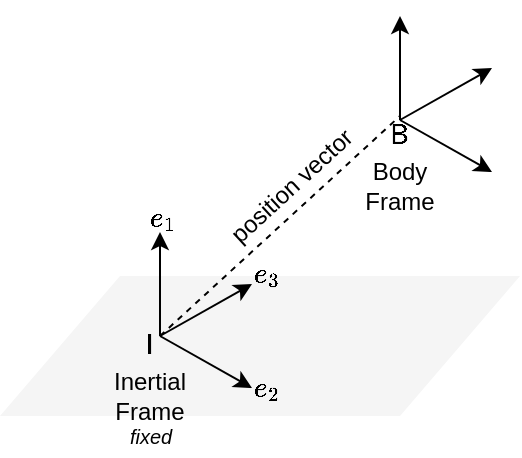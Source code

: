 <mxfile version="27.0.9">
  <diagram name="Page-1" id="RXRdDstBCiqFgb8EHEbK">
    <mxGraphModel dx="723" dy="523" grid="1" gridSize="10" guides="1" tooltips="1" connect="1" arrows="1" fold="1" page="1" pageScale="1" pageWidth="3300" pageHeight="2339" math="1" shadow="0">
      <root>
        <mxCell id="0" />
        <mxCell id="1" parent="0" />
        <mxCell id="Vi9ajJC3Tb-Wx5454nve-8" value="" style="shape=parallelogram;perimeter=parallelogramPerimeter;whiteSpace=wrap;html=1;fixedSize=1;fillColor=#f5f5f5;fontColor=#333333;strokeColor=none;size=60;" vertex="1" parent="1">
          <mxGeometry x="110" y="260" width="260" height="70" as="geometry" />
        </mxCell>
        <mxCell id="Vi9ajJC3Tb-Wx5454nve-6" value="\(\mathsf{I}\)" style="text;html=1;align=center;verticalAlign=middle;whiteSpace=wrap;rounded=0;" vertex="1" parent="1">
          <mxGeometry x="180" y="285" width="10" height="20" as="geometry" />
        </mxCell>
        <mxCell id="Vi9ajJC3Tb-Wx5454nve-10" value="Inertial Frame" style="text;html=1;align=center;verticalAlign=middle;whiteSpace=wrap;rounded=0;" vertex="1" parent="1">
          <mxGeometry x="155" y="305" width="60" height="30" as="geometry" />
        </mxCell>
        <mxCell id="Vi9ajJC3Tb-Wx5454nve-11" value="" style="group" vertex="1" connectable="0" parent="1">
          <mxGeometry x="190" y="238" width="46" height="78" as="geometry" />
        </mxCell>
        <mxCell id="Vi9ajJC3Tb-Wx5454nve-1" value="" style="endArrow=classic;html=1;rounded=0;" edge="1" parent="Vi9ajJC3Tb-Wx5454nve-11">
          <mxGeometry width="50" height="50" relative="1" as="geometry">
            <mxPoint y="52" as="sourcePoint" />
            <mxPoint x="46" y="26" as="targetPoint" />
          </mxGeometry>
        </mxCell>
        <mxCell id="Vi9ajJC3Tb-Wx5454nve-2" value="" style="endArrow=classic;html=1;rounded=0;" edge="1" parent="Vi9ajJC3Tb-Wx5454nve-11">
          <mxGeometry width="50" height="50" relative="1" as="geometry">
            <mxPoint y="52" as="sourcePoint" />
            <mxPoint as="targetPoint" />
          </mxGeometry>
        </mxCell>
        <mxCell id="Vi9ajJC3Tb-Wx5454nve-3" value="" style="endArrow=classic;html=1;rounded=0;" edge="1" parent="Vi9ajJC3Tb-Wx5454nve-11">
          <mxGeometry width="50" height="50" relative="1" as="geometry">
            <mxPoint y="52" as="sourcePoint" />
            <mxPoint x="46" y="78" as="targetPoint" />
          </mxGeometry>
        </mxCell>
        <mxCell id="Vi9ajJC3Tb-Wx5454nve-12" value="" style="group" vertex="1" connectable="0" parent="1">
          <mxGeometry x="310" y="130" width="46" height="78" as="geometry" />
        </mxCell>
        <mxCell id="Vi9ajJC3Tb-Wx5454nve-13" value="" style="endArrow=classic;html=1;rounded=0;" edge="1" parent="Vi9ajJC3Tb-Wx5454nve-12">
          <mxGeometry width="50" height="50" relative="1" as="geometry">
            <mxPoint y="52" as="sourcePoint" />
            <mxPoint x="46" y="26" as="targetPoint" />
          </mxGeometry>
        </mxCell>
        <mxCell id="Vi9ajJC3Tb-Wx5454nve-14" value="" style="endArrow=classic;html=1;rounded=0;" edge="1" parent="Vi9ajJC3Tb-Wx5454nve-12">
          <mxGeometry width="50" height="50" relative="1" as="geometry">
            <mxPoint y="52" as="sourcePoint" />
            <mxPoint as="targetPoint" />
          </mxGeometry>
        </mxCell>
        <mxCell id="Vi9ajJC3Tb-Wx5454nve-15" value="" style="endArrow=classic;html=1;rounded=0;" edge="1" parent="Vi9ajJC3Tb-Wx5454nve-12">
          <mxGeometry width="50" height="50" relative="1" as="geometry">
            <mxPoint y="52" as="sourcePoint" />
            <mxPoint x="46" y="78" as="targetPoint" />
          </mxGeometry>
        </mxCell>
        <mxCell id="Vi9ajJC3Tb-Wx5454nve-16" value="" style="endArrow=none;dashed=1;html=1;rounded=0;entryX=0.5;entryY=0;entryDx=0;entryDy=0;" edge="1" parent="1" target="Vi9ajJC3Tb-Wx5454nve-17">
          <mxGeometry width="50" height="50" relative="1" as="geometry">
            <mxPoint x="190" y="290" as="sourcePoint" />
            <mxPoint x="280" y="180" as="targetPoint" />
          </mxGeometry>
        </mxCell>
        <mxCell id="Vi9ajJC3Tb-Wx5454nve-17" value="\(\mathsf{B}\)" style="text;html=1;align=center;verticalAlign=middle;whiteSpace=wrap;rounded=0;" vertex="1" parent="1">
          <mxGeometry x="305" y="180" width="10" height="20" as="geometry" />
        </mxCell>
        <mxCell id="Vi9ajJC3Tb-Wx5454nve-18" value="Body Frame" style="text;html=1;align=center;verticalAlign=middle;whiteSpace=wrap;rounded=0;" vertex="1" parent="1">
          <mxGeometry x="280" y="200" width="60" height="30" as="geometry" />
        </mxCell>
        <mxCell id="Vi9ajJC3Tb-Wx5454nve-19" value="\(e_1\)" style="text;html=1;align=center;verticalAlign=middle;whiteSpace=wrap;rounded=0;" vertex="1" parent="1">
          <mxGeometry x="182" y="222" width="18" height="18" as="geometry" />
        </mxCell>
        <mxCell id="Vi9ajJC3Tb-Wx5454nve-20" value="\(e_2\)" style="text;html=1;align=center;verticalAlign=middle;whiteSpace=wrap;rounded=0;" vertex="1" parent="1">
          <mxGeometry x="236" y="302" width="14" height="28" as="geometry" />
        </mxCell>
        <mxCell id="Vi9ajJC3Tb-Wx5454nve-21" value="\(e_3\)" style="text;html=1;align=center;verticalAlign=middle;whiteSpace=wrap;rounded=0;" vertex="1" parent="1">
          <mxGeometry x="236" y="248" width="14" height="22" as="geometry" />
        </mxCell>
        <mxCell id="Vi9ajJC3Tb-Wx5454nve-22" value="fixed" style="text;html=1;align=center;verticalAlign=middle;whiteSpace=wrap;rounded=0;fontStyle=2;fontSize=10;" vertex="1" parent="1">
          <mxGeometry x="157.5" y="330" width="55" height="20" as="geometry" />
        </mxCell>
        <mxCell id="Vi9ajJC3Tb-Wx5454nve-23" value="position vector" style="text;html=1;align=center;verticalAlign=middle;whiteSpace=wrap;rounded=0;rotation=-42.5;" vertex="1" parent="1">
          <mxGeometry x="215" y="210" width="82" height="10" as="geometry" />
        </mxCell>
      </root>
    </mxGraphModel>
  </diagram>
</mxfile>
